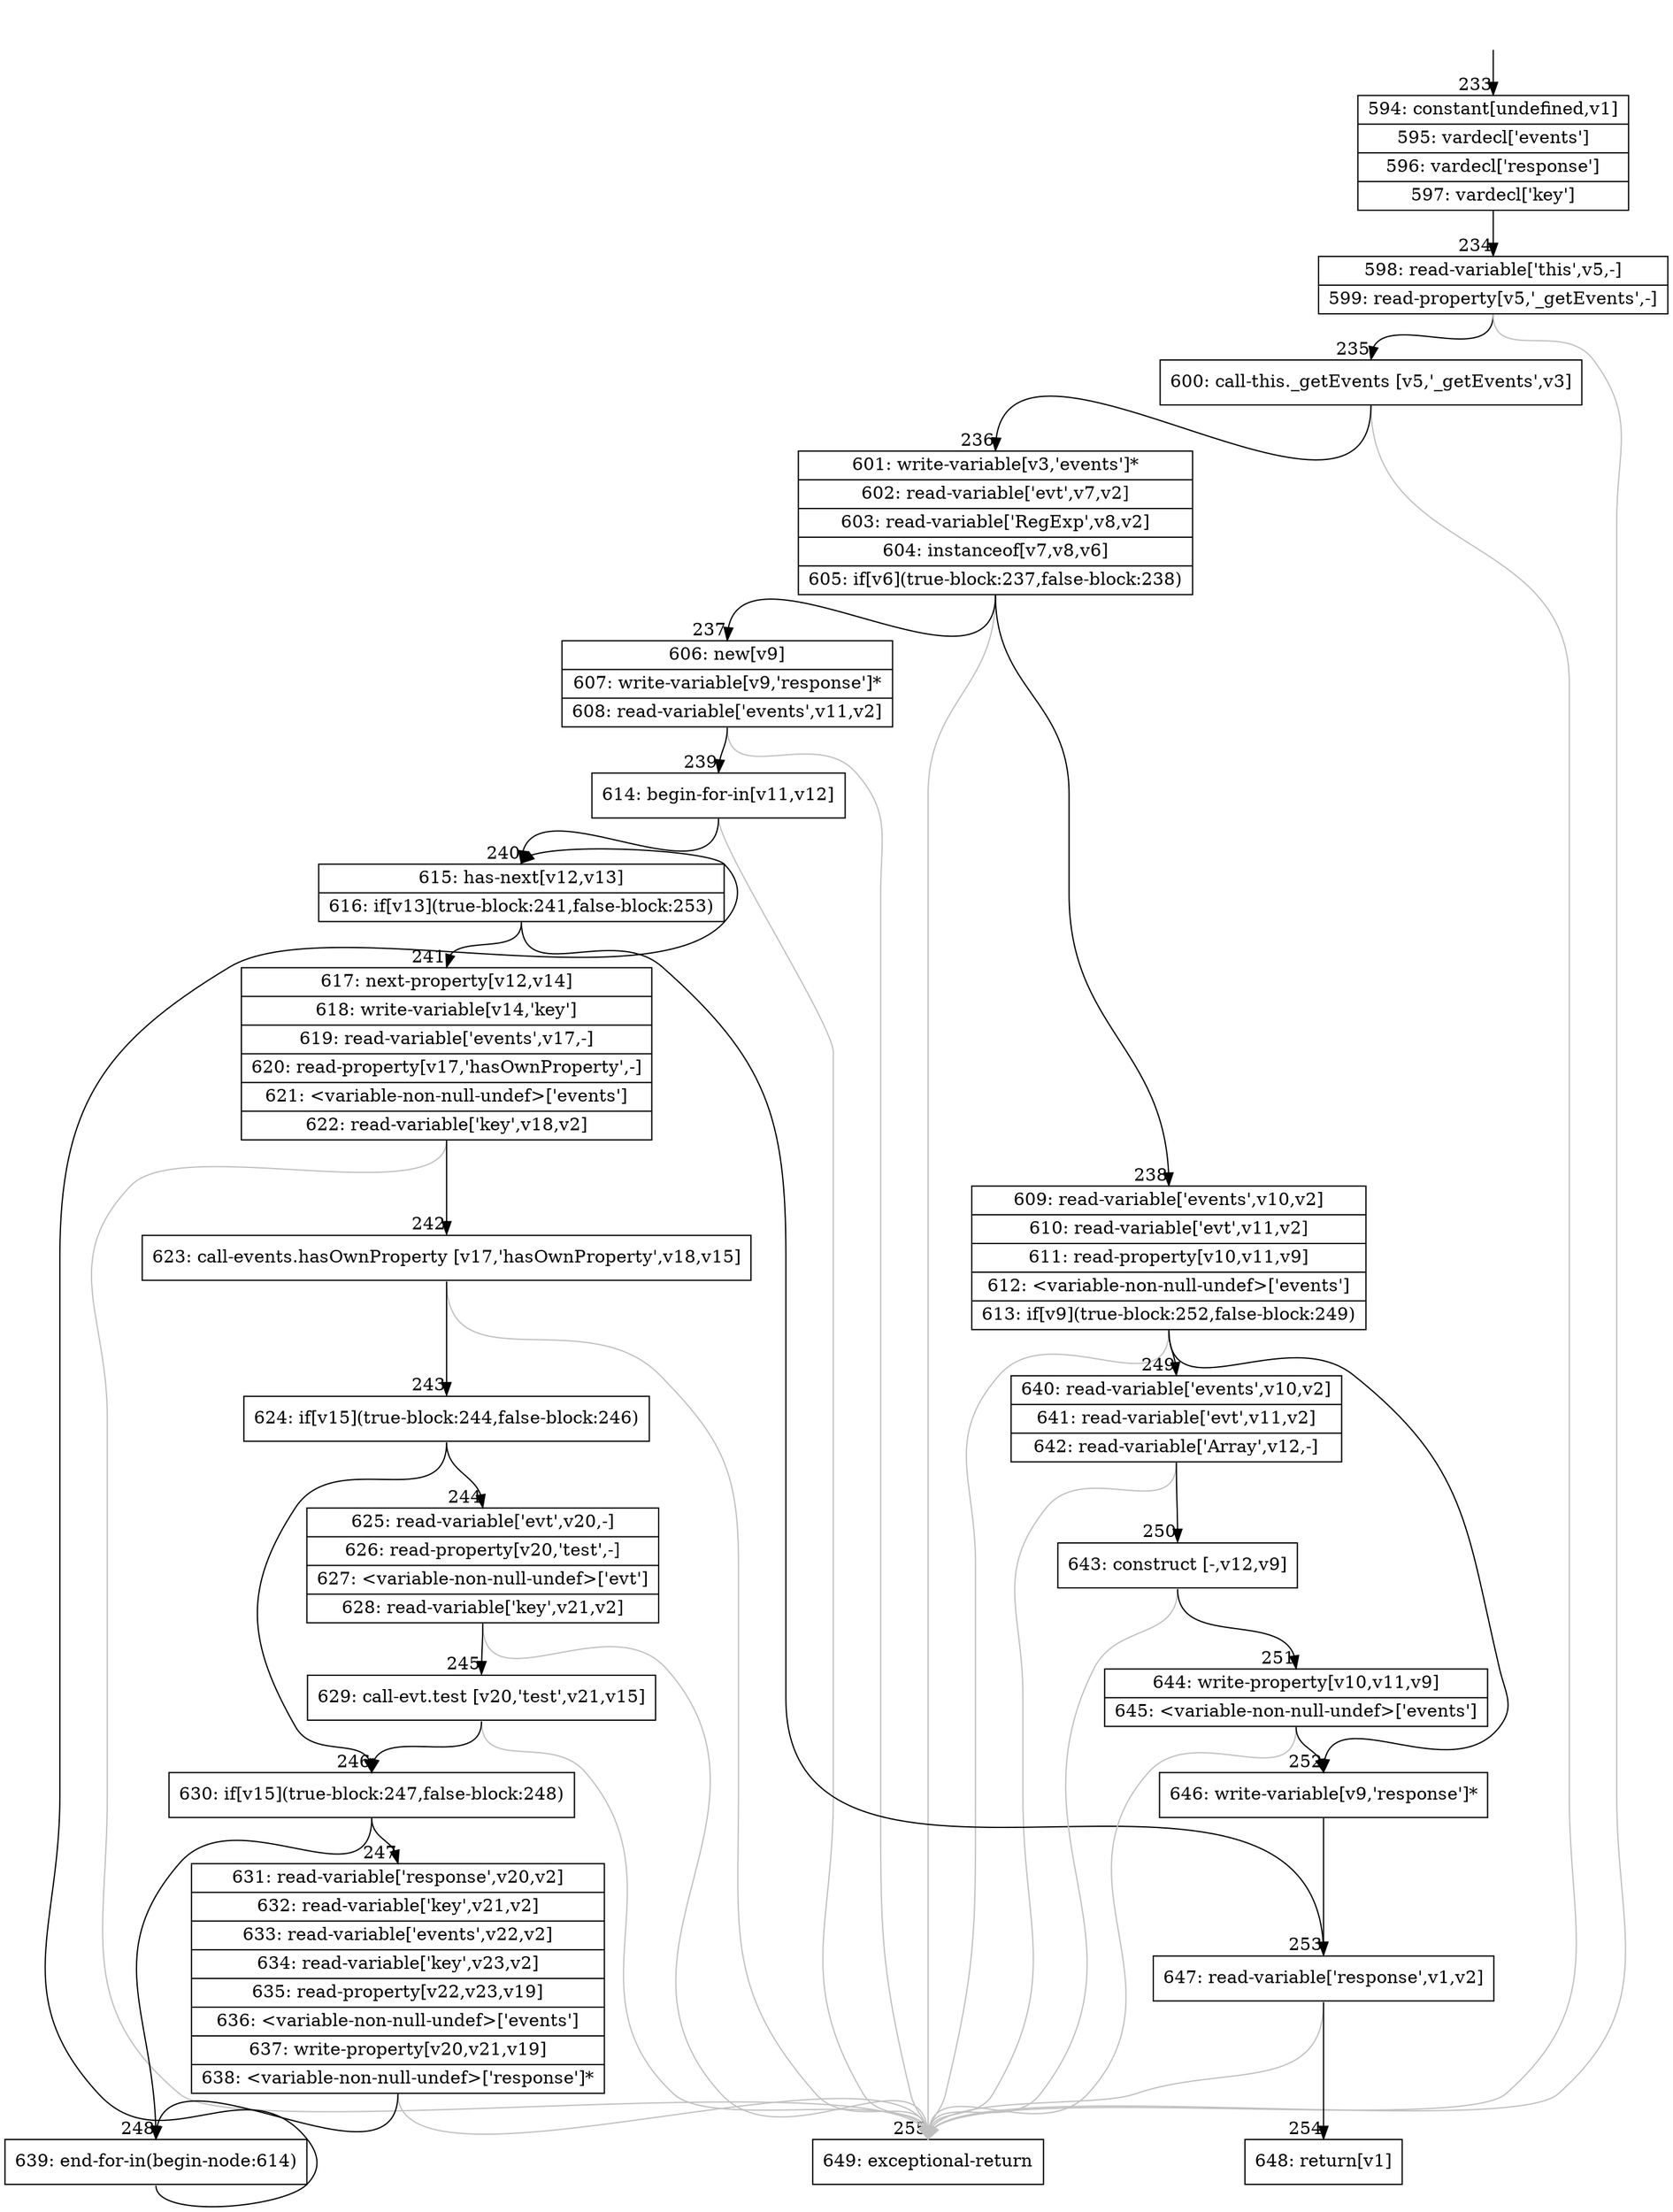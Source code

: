 digraph {
rankdir="TD"
BB_entry26[shape=none,label=""];
BB_entry26 -> BB233 [tailport=s, headport=n, headlabel="    233"]
BB233 [shape=record label="{594: constant[undefined,v1]|595: vardecl['events']|596: vardecl['response']|597: vardecl['key']}" ] 
BB233 -> BB234 [tailport=s, headport=n, headlabel="      234"]
BB234 [shape=record label="{598: read-variable['this',v5,-]|599: read-property[v5,'_getEvents',-]}" ] 
BB234 -> BB235 [tailport=s, headport=n, headlabel="      235"]
BB234 -> BB255 [tailport=s, headport=n, color=gray, headlabel="      255"]
BB235 [shape=record label="{600: call-this._getEvents [v5,'_getEvents',v3]}" ] 
BB235 -> BB236 [tailport=s, headport=n, headlabel="      236"]
BB235 -> BB255 [tailport=s, headport=n, color=gray]
BB236 [shape=record label="{601: write-variable[v3,'events']*|602: read-variable['evt',v7,v2]|603: read-variable['RegExp',v8,v2]|604: instanceof[v7,v8,v6]|605: if[v6](true-block:237,false-block:238)}" ] 
BB236 -> BB237 [tailport=s, headport=n, headlabel="      237"]
BB236 -> BB238 [tailport=s, headport=n, headlabel="      238"]
BB236 -> BB255 [tailport=s, headport=n, color=gray]
BB237 [shape=record label="{606: new[v9]|607: write-variable[v9,'response']*|608: read-variable['events',v11,v2]}" ] 
BB237 -> BB239 [tailport=s, headport=n, headlabel="      239"]
BB237 -> BB255 [tailport=s, headport=n, color=gray]
BB238 [shape=record label="{609: read-variable['events',v10,v2]|610: read-variable['evt',v11,v2]|611: read-property[v10,v11,v9]|612: \<variable-non-null-undef\>['events']|613: if[v9](true-block:252,false-block:249)}" ] 
BB238 -> BB252 [tailport=s, headport=n, headlabel="      252"]
BB238 -> BB249 [tailport=s, headport=n, headlabel="      249"]
BB238 -> BB255 [tailport=s, headport=n, color=gray]
BB239 [shape=record label="{614: begin-for-in[v11,v12]}" ] 
BB239 -> BB240 [tailport=s, headport=n, headlabel="      240"]
BB239 -> BB255 [tailport=s, headport=n, color=gray]
BB240 [shape=record label="{615: has-next[v12,v13]|616: if[v13](true-block:241,false-block:253)}" ] 
BB240 -> BB241 [tailport=s, headport=n, headlabel="      241"]
BB240 -> BB253 [tailport=s, headport=n, headlabel="      253"]
BB241 [shape=record label="{617: next-property[v12,v14]|618: write-variable[v14,'key']|619: read-variable['events',v17,-]|620: read-property[v17,'hasOwnProperty',-]|621: \<variable-non-null-undef\>['events']|622: read-variable['key',v18,v2]}" ] 
BB241 -> BB242 [tailport=s, headport=n, headlabel="      242"]
BB241 -> BB255 [tailport=s, headport=n, color=gray]
BB242 [shape=record label="{623: call-events.hasOwnProperty [v17,'hasOwnProperty',v18,v15]}" ] 
BB242 -> BB243 [tailport=s, headport=n, headlabel="      243"]
BB242 -> BB255 [tailport=s, headport=n, color=gray]
BB243 [shape=record label="{624: if[v15](true-block:244,false-block:246)}" ] 
BB243 -> BB246 [tailport=s, headport=n, headlabel="      246"]
BB243 -> BB244 [tailport=s, headport=n, headlabel="      244"]
BB244 [shape=record label="{625: read-variable['evt',v20,-]|626: read-property[v20,'test',-]|627: \<variable-non-null-undef\>['evt']|628: read-variable['key',v21,v2]}" ] 
BB244 -> BB245 [tailport=s, headport=n, headlabel="      245"]
BB244 -> BB255 [tailport=s, headport=n, color=gray]
BB245 [shape=record label="{629: call-evt.test [v20,'test',v21,v15]}" ] 
BB245 -> BB246 [tailport=s, headport=n]
BB245 -> BB255 [tailport=s, headport=n, color=gray]
BB246 [shape=record label="{630: if[v15](true-block:247,false-block:248)}" ] 
BB246 -> BB247 [tailport=s, headport=n, headlabel="      247"]
BB246 -> BB248 [tailport=s, headport=n, headlabel="      248"]
BB247 [shape=record label="{631: read-variable['response',v20,v2]|632: read-variable['key',v21,v2]|633: read-variable['events',v22,v2]|634: read-variable['key',v23,v2]|635: read-property[v22,v23,v19]|636: \<variable-non-null-undef\>['events']|637: write-property[v20,v21,v19]|638: \<variable-non-null-undef\>['response']*}" ] 
BB247 -> BB248 [tailport=s, headport=n]
BB247 -> BB255 [tailport=s, headport=n, color=gray]
BB248 [shape=record label="{639: end-for-in(begin-node:614)}" ] 
BB248 -> BB240 [tailport=s, headport=n]
BB249 [shape=record label="{640: read-variable['events',v10,v2]|641: read-variable['evt',v11,v2]|642: read-variable['Array',v12,-]}" ] 
BB249 -> BB250 [tailport=s, headport=n, headlabel="      250"]
BB249 -> BB255 [tailport=s, headport=n, color=gray]
BB250 [shape=record label="{643: construct [-,v12,v9]}" ] 
BB250 -> BB251 [tailport=s, headport=n, headlabel="      251"]
BB250 -> BB255 [tailport=s, headport=n, color=gray]
BB251 [shape=record label="{644: write-property[v10,v11,v9]|645: \<variable-non-null-undef\>['events']}" ] 
BB251 -> BB252 [tailport=s, headport=n]
BB251 -> BB255 [tailport=s, headport=n, color=gray]
BB252 [shape=record label="{646: write-variable[v9,'response']*}" ] 
BB252 -> BB253 [tailport=s, headport=n]
BB253 [shape=record label="{647: read-variable['response',v1,v2]}" ] 
BB253 -> BB254 [tailport=s, headport=n, headlabel="      254"]
BB253 -> BB255 [tailport=s, headport=n, color=gray]
BB254 [shape=record label="{648: return[v1]}" ] 
BB255 [shape=record label="{649: exceptional-return}" ] 
//#$~ 317
}
